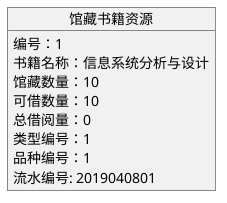 @startuml

object 馆藏书籍资源{
编号：1
书籍名称：信息系统分析与设计
馆藏数量：10
可借数量：10
总借阅量：0
类型编号：1
品种编号：1
流水编号: 2019040801
}

@enduml